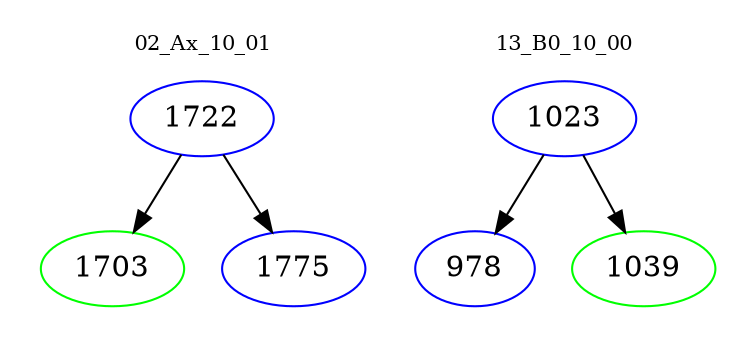 digraph{
subgraph cluster_0 {
color = white
label = "02_Ax_10_01";
fontsize=10;
T0_1722 [label="1722", color="blue"]
T0_1722 -> T0_1703 [color="black"]
T0_1703 [label="1703", color="green"]
T0_1722 -> T0_1775 [color="black"]
T0_1775 [label="1775", color="blue"]
}
subgraph cluster_1 {
color = white
label = "13_B0_10_00";
fontsize=10;
T1_1023 [label="1023", color="blue"]
T1_1023 -> T1_978 [color="black"]
T1_978 [label="978", color="blue"]
T1_1023 -> T1_1039 [color="black"]
T1_1039 [label="1039", color="green"]
}
}
